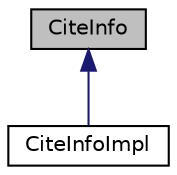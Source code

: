 digraph "CiteInfo"
{
 // INTERACTIVE_SVG=YES
 // LATEX_PDF_SIZE
  edge [fontname="Helvetica",fontsize="10",labelfontname="Helvetica",labelfontsize="10"];
  node [fontname="Helvetica",fontsize="10",shape=record];
  Node1 [label="CiteInfo",height=0.2,width=0.4,color="black", fillcolor="grey75", style="filled", fontcolor="black",tooltip="Citation-related data."];
  Node1 -> Node2 [dir="back",color="midnightblue",fontsize="10",style="solid",fontname="Helvetica"];
  Node2 [label="CiteInfoImpl",height=0.2,width=0.4,color="black", fillcolor="white", style="filled",URL="$d8/dbc/class_cite_info_impl.html",tooltip=" "];
}
